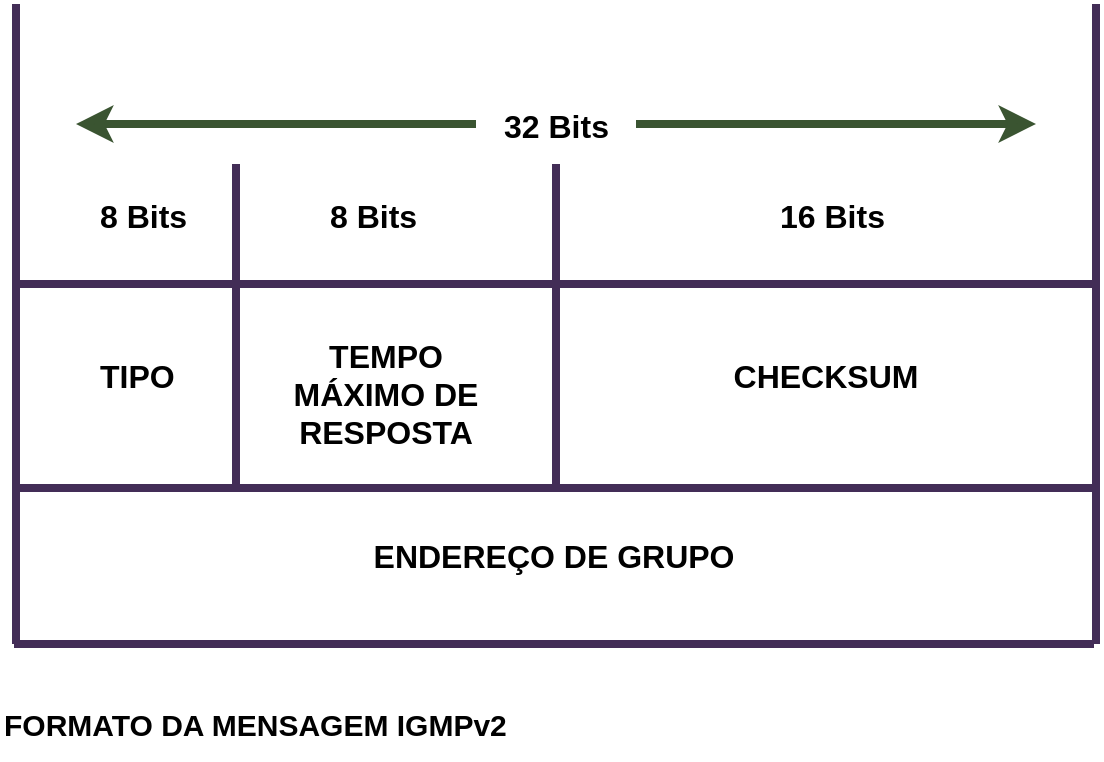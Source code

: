<mxfile version="26.0.10">
  <diagram name="Página-1" id="RsyaZGnKzZuYgTZht-ri">
    <mxGraphModel dx="1194" dy="716" grid="1" gridSize="10" guides="1" tooltips="1" connect="1" arrows="1" fold="1" page="1" pageScale="1" pageWidth="827" pageHeight="1169" math="0" shadow="0">
      <root>
        <mxCell id="0" />
        <mxCell id="1" parent="0" />
        <mxCell id="dRNNjarhrwVg-8_Ku8zv-1" value="32 Bits" style="text;html=1;whiteSpace=wrap;overflow=hidden;rounded=0;fontFamily=Helvetica;fontSize=16;fontStyle=1;fontColor=light-dark(#000000,#FFD966);" parent="1" vertex="1">
          <mxGeometry x="372" y="285" width="80" height="30" as="geometry" />
        </mxCell>
        <mxCell id="dRNNjarhrwVg-8_Ku8zv-2" value="" style="endArrow=classic;html=1;rounded=0;hachureGap=4;fontFamily=Architects Daughter;fontSource=https%3A%2F%2Ffonts.googleapis.com%2Fcss%3Ffamily%3DArchitects%2BDaughter;fontSize=16;strokeWidth=4;fillColor=#6d8764;strokeColor=#3A5431;" parent="1" edge="1">
          <mxGeometry width="50" height="50" relative="1" as="geometry">
            <mxPoint x="360" y="300" as="sourcePoint" />
            <mxPoint x="160" y="300" as="targetPoint" />
          </mxGeometry>
        </mxCell>
        <mxCell id="dRNNjarhrwVg-8_Ku8zv-3" value="" style="endArrow=none;html=1;rounded=0;hachureGap=4;fontFamily=Architects Daughter;fontSource=https%3A%2F%2Ffonts.googleapis.com%2Fcss%3Ffamily%3DArchitects%2BDaughter;fontSize=16;strokeWidth=4;startFill=1;startArrow=classic;fillColor=#6d8764;strokeColor=#3A5431;" parent="1" edge="1">
          <mxGeometry width="50" height="50" relative="1" as="geometry">
            <mxPoint x="640" y="300" as="sourcePoint" />
            <mxPoint x="440" y="300" as="targetPoint" />
          </mxGeometry>
        </mxCell>
        <mxCell id="dRNNjarhrwVg-8_Ku8zv-4" value="8 Bits" style="text;html=1;whiteSpace=wrap;overflow=hidden;rounded=0;fontFamily=Helvetica;fontSize=16;fontStyle=1;fontColor=light-dark(#000000,#FFD966);" parent="1" vertex="1">
          <mxGeometry x="285" y="330" width="60" height="30" as="geometry" />
        </mxCell>
        <mxCell id="dRNNjarhrwVg-8_Ku8zv-5" value="8 Bits" style="text;html=1;whiteSpace=wrap;overflow=hidden;rounded=0;fontFamily=Helvetica;fontSize=16;fontStyle=1;fontColor=light-dark(#000000,#FFD966);" parent="1" vertex="1">
          <mxGeometry x="170" y="330" width="80" height="30" as="geometry" />
        </mxCell>
        <mxCell id="dRNNjarhrwVg-8_Ku8zv-6" value="TIPO" style="text;html=1;whiteSpace=wrap;overflow=hidden;rounded=0;fontFamily=Helvetica;fontSize=16;fontStyle=1;fontColor=light-dark(#000000,#FFD966);" parent="1" vertex="1">
          <mxGeometry x="170" y="410" width="80" height="30" as="geometry" />
        </mxCell>
        <mxCell id="dRNNjarhrwVg-8_Ku8zv-7" value="TEMPO MÁXIMO DE RESPOSTA" style="text;html=1;whiteSpace=wrap;overflow=hidden;rounded=0;fontFamily=Helvetica;fontSize=16;fontStyle=1;align=center;fontColor=light-dark(#000000,#FFD966);" parent="1" vertex="1">
          <mxGeometry x="260" y="400" width="110" height="60" as="geometry" />
        </mxCell>
        <mxCell id="dRNNjarhrwVg-8_Ku8zv-9" value="CHECKSUM" style="text;html=1;whiteSpace=wrap;overflow=hidden;rounded=0;fontFamily=Helvetica;fontSize=16;fontStyle=1;align=center;fontColor=light-dark(#000000,#FFD966);" parent="1" vertex="1">
          <mxGeometry x="480" y="410" width="110" height="60" as="geometry" />
        </mxCell>
        <mxCell id="dRNNjarhrwVg-8_Ku8zv-10" value="16 Bits" style="text;html=1;whiteSpace=wrap;overflow=hidden;rounded=0;fontFamily=Helvetica;fontSize=16;fontStyle=1;fontColor=light-dark(#000000,#FFD966);" parent="1" vertex="1">
          <mxGeometry x="510" y="330" width="80" height="30" as="geometry" />
        </mxCell>
        <mxCell id="dRNNjarhrwVg-8_Ku8zv-11" value="" style="endArrow=none;html=1;rounded=0;hachureGap=4;fontFamily=Architects Daughter;fontSource=https%3A%2F%2Ffonts.googleapis.com%2Fcss%3Ffamily%3DArchitects%2BDaughter;fontSize=12;strokeWidth=4;fillColor=#76608a;strokeColor=#432D57;" parent="1" edge="1">
          <mxGeometry width="50" height="50" relative="1" as="geometry">
            <mxPoint x="130" y="560" as="sourcePoint" />
            <mxPoint x="130" y="240" as="targetPoint" />
          </mxGeometry>
        </mxCell>
        <mxCell id="dRNNjarhrwVg-8_Ku8zv-12" value="" style="endArrow=none;html=1;rounded=0;hachureGap=4;fontFamily=Architects Daughter;fontSource=https%3A%2F%2Ffonts.googleapis.com%2Fcss%3Ffamily%3DArchitects%2BDaughter;fontSize=12;strokeWidth=4;fillColor=#76608a;strokeColor=#432D57;" parent="1" edge="1">
          <mxGeometry width="50" height="50" relative="1" as="geometry">
            <mxPoint x="670" y="560" as="sourcePoint" />
            <mxPoint x="670" y="240" as="targetPoint" />
          </mxGeometry>
        </mxCell>
        <mxCell id="dRNNjarhrwVg-8_Ku8zv-13" value="" style="endArrow=none;html=1;rounded=0;hachureGap=4;fontFamily=Architects Daughter;fontSource=https%3A%2F%2Ffonts.googleapis.com%2Fcss%3Ffamily%3DArchitects%2BDaughter;strokeWidth=4;fillColor=#76608a;strokeColor=#432D57;" parent="1" edge="1">
          <mxGeometry width="50" height="50" relative="1" as="geometry">
            <mxPoint x="130" y="482" as="sourcePoint" />
            <mxPoint x="670" y="482" as="targetPoint" />
          </mxGeometry>
        </mxCell>
        <mxCell id="dRNNjarhrwVg-8_Ku8zv-14" value="" style="endArrow=none;html=1;rounded=0;hachureGap=4;fontFamily=Architects Daughter;fontSource=https%3A%2F%2Ffonts.googleapis.com%2Fcss%3Ffamily%3DArchitects%2BDaughter;strokeWidth=4;fillColor=#76608a;strokeColor=#432D57;" parent="1" edge="1">
          <mxGeometry width="50" height="50" relative="1" as="geometry">
            <mxPoint x="130" y="380" as="sourcePoint" />
            <mxPoint x="670" y="380" as="targetPoint" />
          </mxGeometry>
        </mxCell>
        <mxCell id="dRNNjarhrwVg-8_Ku8zv-15" value="" style="endArrow=none;html=1;rounded=0;hachureGap=4;fontFamily=Architects Daughter;fontSource=https%3A%2F%2Ffonts.googleapis.com%2Fcss%3Ffamily%3DArchitects%2BDaughter;strokeWidth=4;fillColor=#76608a;strokeColor=#432D57;" parent="1" edge="1">
          <mxGeometry width="50" height="50" relative="1" as="geometry">
            <mxPoint x="400" y="480" as="sourcePoint" />
            <mxPoint x="400" y="320" as="targetPoint" />
          </mxGeometry>
        </mxCell>
        <mxCell id="dRNNjarhrwVg-8_Ku8zv-16" value="ENDEREÇO DE GRUPO" style="text;html=1;whiteSpace=wrap;overflow=hidden;rounded=0;fontFamily=Helvetica;fontSize=16;fontStyle=1;align=center;fontColor=light-dark(#000000,#FFD966);" parent="1" vertex="1">
          <mxGeometry x="280" y="500" width="238" height="40" as="geometry" />
        </mxCell>
        <mxCell id="dRNNjarhrwVg-8_Ku8zv-17" value="" style="endArrow=none;html=1;rounded=0;hachureGap=4;fontFamily=Architects Daughter;fontSource=https%3A%2F%2Ffonts.googleapis.com%2Fcss%3Ffamily%3DArchitects%2BDaughter;strokeWidth=4;fillColor=#76608a;strokeColor=#432D57;" parent="1" edge="1">
          <mxGeometry width="50" height="50" relative="1" as="geometry">
            <mxPoint x="129" y="560" as="sourcePoint" />
            <mxPoint x="669" y="560" as="targetPoint" />
          </mxGeometry>
        </mxCell>
        <mxCell id="dRNNjarhrwVg-8_Ku8zv-18" value="" style="endArrow=none;html=1;rounded=0;hachureGap=4;fontFamily=Architects Daughter;fontSource=https%3A%2F%2Ffonts.googleapis.com%2Fcss%3Ffamily%3DArchitects%2BDaughter;strokeWidth=4;fillColor=#76608a;strokeColor=#432D57;" parent="1" edge="1">
          <mxGeometry width="50" height="50" relative="1" as="geometry">
            <mxPoint x="240" y="480" as="sourcePoint" />
            <mxPoint x="240" y="320" as="targetPoint" />
          </mxGeometry>
        </mxCell>
        <mxCell id="dRNNjarhrwVg-8_Ku8zv-19" value="FORMATO DA MENSAGEM IGMPv2" style="text;html=1;whiteSpace=wrap;overflow=hidden;rounded=0;fontFamily=Helvetica;fontSize=15;fontStyle=1" parent="1" vertex="1">
          <mxGeometry x="122" y="585" width="268" height="30" as="geometry" />
        </mxCell>
      </root>
    </mxGraphModel>
  </diagram>
</mxfile>
